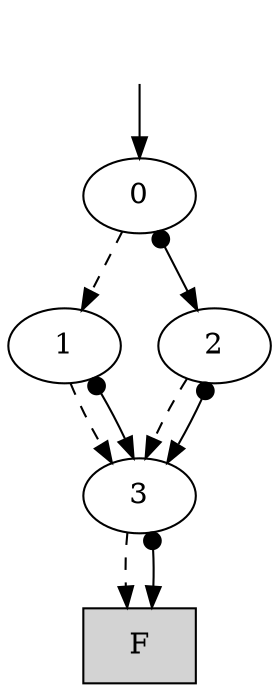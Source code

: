 digraph "DD" {
graph [dpi = 300];
center = true;
edge [dir = forward];
root [style=invis];
root -> 36 [style=solid dir=both arrowtail=none];
36 [label="0"];
35 [label="1"];
5 [label="3"];
0 [shape=box, style=filled, label="F"];
5 -> 0 [style=dashed];
5 -> 0 [style=solid dir=both arrowtail=dot];
35 -> 5 [style=dashed];
35 -> 5 [style=solid dir=both arrowtail=dot];
28 [label="2"];
28 -> 5 [style=dashed];
28 -> 5 [style=solid dir=both arrowtail=dot];
36 -> 35 [style=dashed];
36 -> 28 [style=solid dir=both arrowtail=dot];
}
